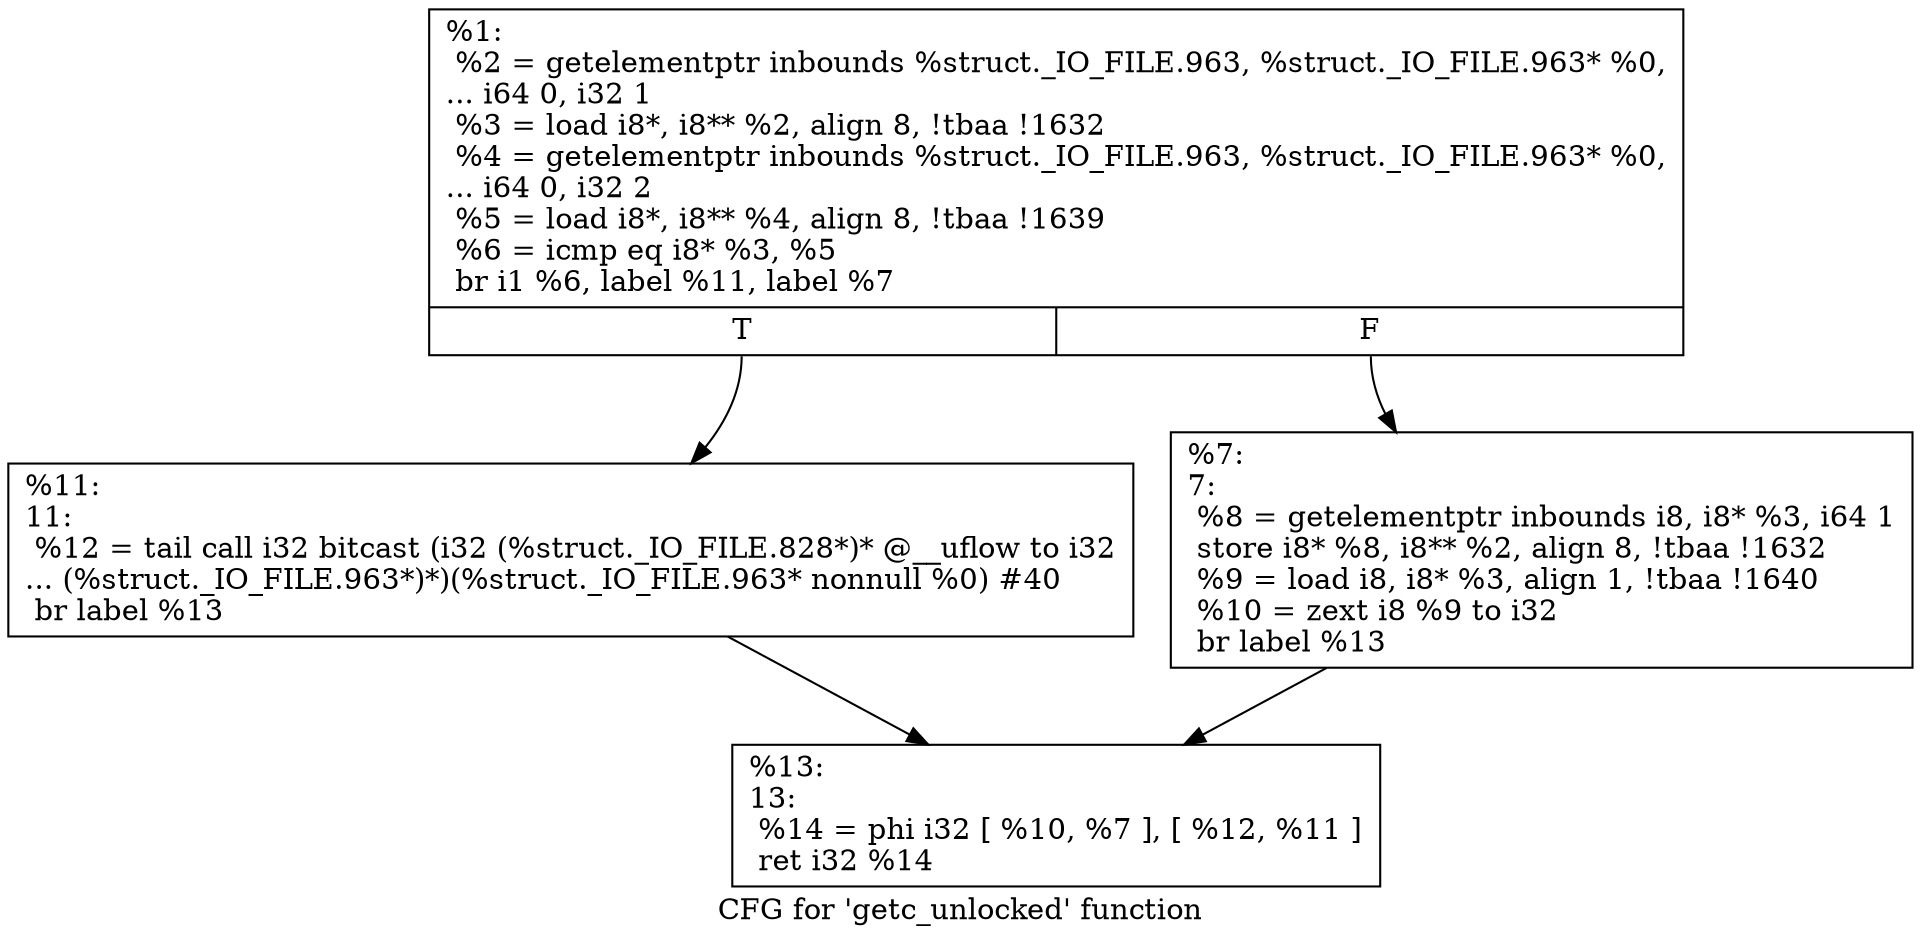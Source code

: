 digraph "CFG for 'getc_unlocked' function" {
	label="CFG for 'getc_unlocked' function";

	Node0x1eeeae0 [shape=record,label="{%1:\l  %2 = getelementptr inbounds %struct._IO_FILE.963, %struct._IO_FILE.963* %0,\l... i64 0, i32 1\l  %3 = load i8*, i8** %2, align 8, !tbaa !1632\l  %4 = getelementptr inbounds %struct._IO_FILE.963, %struct._IO_FILE.963* %0,\l... i64 0, i32 2\l  %5 = load i8*, i8** %4, align 8, !tbaa !1639\l  %6 = icmp eq i8* %3, %5\l  br i1 %6, label %11, label %7\l|{<s0>T|<s1>F}}"];
	Node0x1eeeae0:s0 -> Node0x1eeeb80;
	Node0x1eeeae0:s1 -> Node0x1eeeb30;
	Node0x1eeeb30 [shape=record,label="{%7:\l7:                                                \l  %8 = getelementptr inbounds i8, i8* %3, i64 1\l  store i8* %8, i8** %2, align 8, !tbaa !1632\l  %9 = load i8, i8* %3, align 1, !tbaa !1640\l  %10 = zext i8 %9 to i32\l  br label %13\l}"];
	Node0x1eeeb30 -> Node0x1eeebd0;
	Node0x1eeeb80 [shape=record,label="{%11:\l11:                                               \l  %12 = tail call i32 bitcast (i32 (%struct._IO_FILE.828*)* @__uflow to i32\l... (%struct._IO_FILE.963*)*)(%struct._IO_FILE.963* nonnull %0) #40\l  br label %13\l}"];
	Node0x1eeeb80 -> Node0x1eeebd0;
	Node0x1eeebd0 [shape=record,label="{%13:\l13:                                               \l  %14 = phi i32 [ %10, %7 ], [ %12, %11 ]\l  ret i32 %14\l}"];
}
